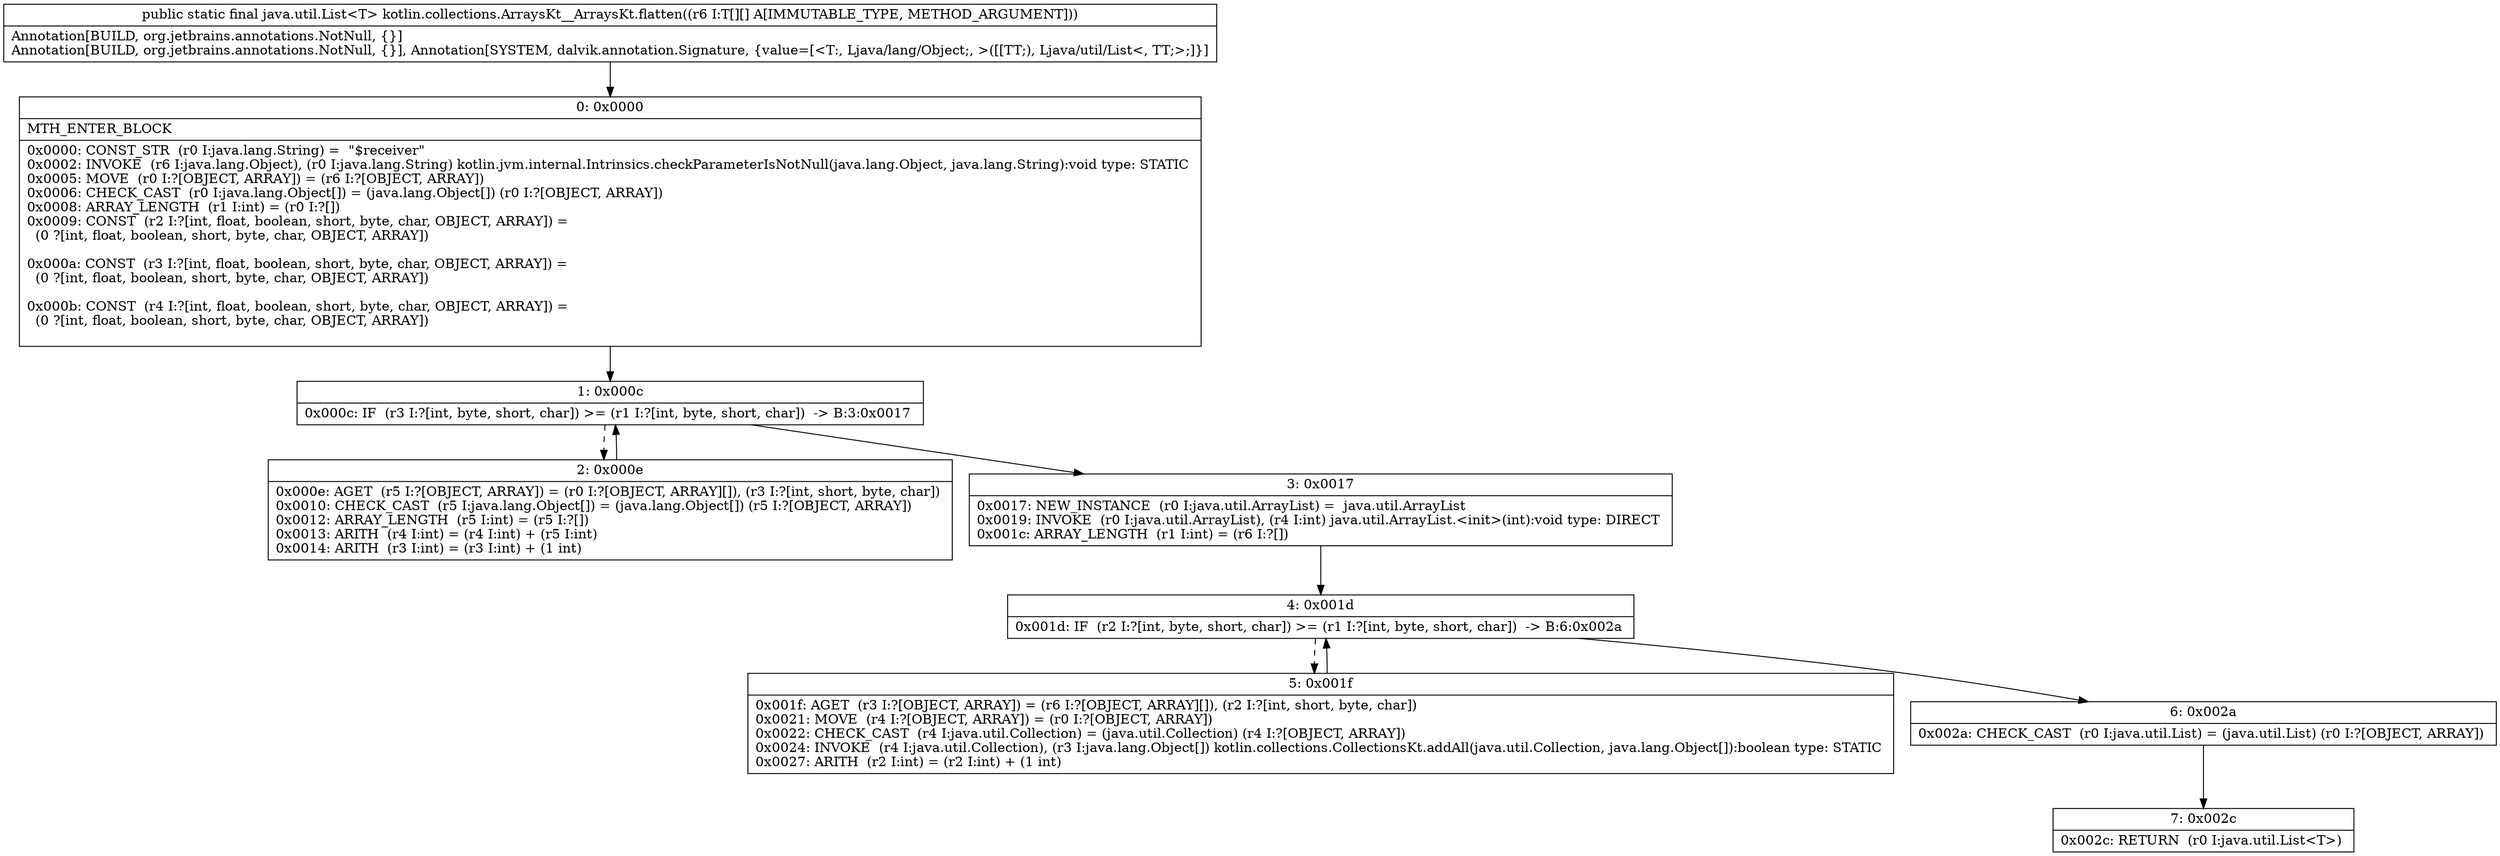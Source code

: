 digraph "CFG forkotlin.collections.ArraysKt__ArraysKt.flatten([[Ljava\/lang\/Object;)Ljava\/util\/List;" {
Node_0 [shape=record,label="{0\:\ 0x0000|MTH_ENTER_BLOCK\l|0x0000: CONST_STR  (r0 I:java.lang.String) =  \"$receiver\" \l0x0002: INVOKE  (r6 I:java.lang.Object), (r0 I:java.lang.String) kotlin.jvm.internal.Intrinsics.checkParameterIsNotNull(java.lang.Object, java.lang.String):void type: STATIC \l0x0005: MOVE  (r0 I:?[OBJECT, ARRAY]) = (r6 I:?[OBJECT, ARRAY]) \l0x0006: CHECK_CAST  (r0 I:java.lang.Object[]) = (java.lang.Object[]) (r0 I:?[OBJECT, ARRAY]) \l0x0008: ARRAY_LENGTH  (r1 I:int) = (r0 I:?[]) \l0x0009: CONST  (r2 I:?[int, float, boolean, short, byte, char, OBJECT, ARRAY]) = \l  (0 ?[int, float, boolean, short, byte, char, OBJECT, ARRAY])\l \l0x000a: CONST  (r3 I:?[int, float, boolean, short, byte, char, OBJECT, ARRAY]) = \l  (0 ?[int, float, boolean, short, byte, char, OBJECT, ARRAY])\l \l0x000b: CONST  (r4 I:?[int, float, boolean, short, byte, char, OBJECT, ARRAY]) = \l  (0 ?[int, float, boolean, short, byte, char, OBJECT, ARRAY])\l \l}"];
Node_1 [shape=record,label="{1\:\ 0x000c|0x000c: IF  (r3 I:?[int, byte, short, char]) \>= (r1 I:?[int, byte, short, char])  \-\> B:3:0x0017 \l}"];
Node_2 [shape=record,label="{2\:\ 0x000e|0x000e: AGET  (r5 I:?[OBJECT, ARRAY]) = (r0 I:?[OBJECT, ARRAY][]), (r3 I:?[int, short, byte, char]) \l0x0010: CHECK_CAST  (r5 I:java.lang.Object[]) = (java.lang.Object[]) (r5 I:?[OBJECT, ARRAY]) \l0x0012: ARRAY_LENGTH  (r5 I:int) = (r5 I:?[]) \l0x0013: ARITH  (r4 I:int) = (r4 I:int) + (r5 I:int) \l0x0014: ARITH  (r3 I:int) = (r3 I:int) + (1 int) \l}"];
Node_3 [shape=record,label="{3\:\ 0x0017|0x0017: NEW_INSTANCE  (r0 I:java.util.ArrayList) =  java.util.ArrayList \l0x0019: INVOKE  (r0 I:java.util.ArrayList), (r4 I:int) java.util.ArrayList.\<init\>(int):void type: DIRECT \l0x001c: ARRAY_LENGTH  (r1 I:int) = (r6 I:?[]) \l}"];
Node_4 [shape=record,label="{4\:\ 0x001d|0x001d: IF  (r2 I:?[int, byte, short, char]) \>= (r1 I:?[int, byte, short, char])  \-\> B:6:0x002a \l}"];
Node_5 [shape=record,label="{5\:\ 0x001f|0x001f: AGET  (r3 I:?[OBJECT, ARRAY]) = (r6 I:?[OBJECT, ARRAY][]), (r2 I:?[int, short, byte, char]) \l0x0021: MOVE  (r4 I:?[OBJECT, ARRAY]) = (r0 I:?[OBJECT, ARRAY]) \l0x0022: CHECK_CAST  (r4 I:java.util.Collection) = (java.util.Collection) (r4 I:?[OBJECT, ARRAY]) \l0x0024: INVOKE  (r4 I:java.util.Collection), (r3 I:java.lang.Object[]) kotlin.collections.CollectionsKt.addAll(java.util.Collection, java.lang.Object[]):boolean type: STATIC \l0x0027: ARITH  (r2 I:int) = (r2 I:int) + (1 int) \l}"];
Node_6 [shape=record,label="{6\:\ 0x002a|0x002a: CHECK_CAST  (r0 I:java.util.List) = (java.util.List) (r0 I:?[OBJECT, ARRAY]) \l}"];
Node_7 [shape=record,label="{7\:\ 0x002c|0x002c: RETURN  (r0 I:java.util.List\<T\>) \l}"];
MethodNode[shape=record,label="{public static final java.util.List\<T\> kotlin.collections.ArraysKt__ArraysKt.flatten((r6 I:T[][] A[IMMUTABLE_TYPE, METHOD_ARGUMENT]))  | Annotation[BUILD, org.jetbrains.annotations.NotNull, \{\}]\lAnnotation[BUILD, org.jetbrains.annotations.NotNull, \{\}], Annotation[SYSTEM, dalvik.annotation.Signature, \{value=[\<T:, Ljava\/lang\/Object;, \>([[TT;), Ljava\/util\/List\<, TT;\>;]\}]\l}"];
MethodNode -> Node_0;
Node_0 -> Node_1;
Node_1 -> Node_2[style=dashed];
Node_1 -> Node_3;
Node_2 -> Node_1;
Node_3 -> Node_4;
Node_4 -> Node_5[style=dashed];
Node_4 -> Node_6;
Node_5 -> Node_4;
Node_6 -> Node_7;
}

